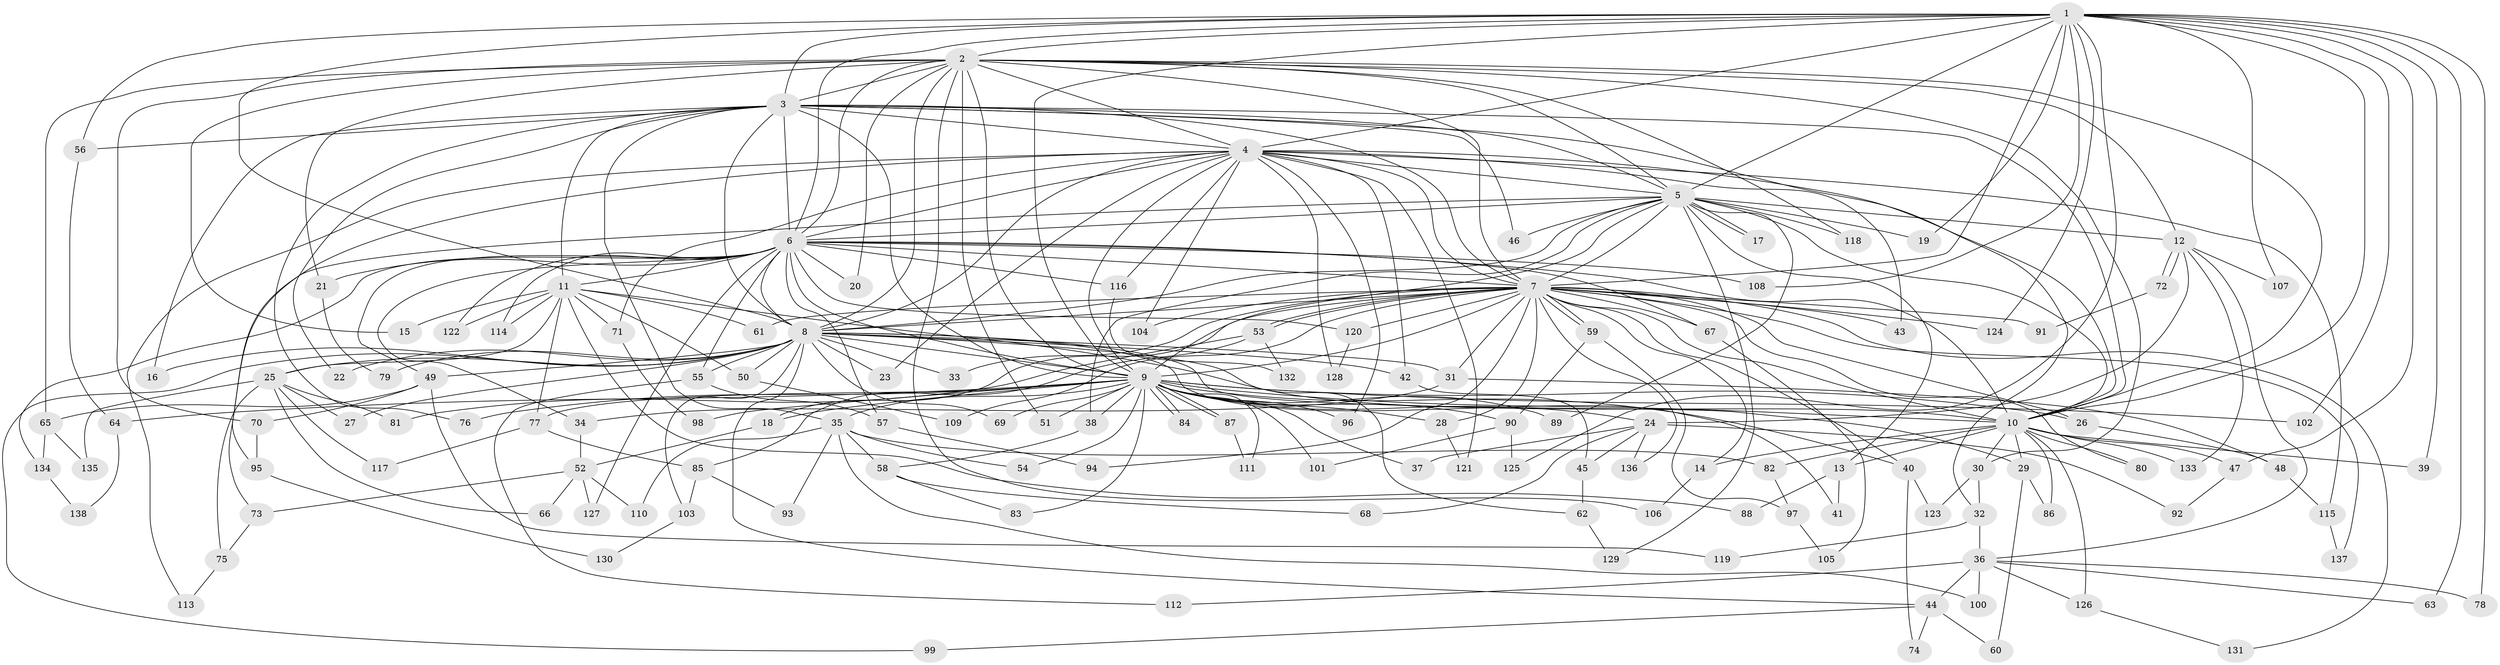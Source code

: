 // coarse degree distribution, {19: 0.009433962264150943, 17: 0.009433962264150943, 35: 0.009433962264150943, 20: 0.009433962264150943, 18: 0.018867924528301886, 21: 0.009433962264150943, 24: 0.009433962264150943, 33: 0.009433962264150943, 12: 0.009433962264150943, 14: 0.009433962264150943, 4: 0.12264150943396226, 3: 0.22641509433962265, 2: 0.4716981132075472, 6: 0.02830188679245283, 8: 0.018867924528301886, 5: 0.02830188679245283}
// Generated by graph-tools (version 1.1) at 2025/51/02/27/25 19:51:44]
// undirected, 138 vertices, 301 edges
graph export_dot {
graph [start="1"]
  node [color=gray90,style=filled];
  1;
  2;
  3;
  4;
  5;
  6;
  7;
  8;
  9;
  10;
  11;
  12;
  13;
  14;
  15;
  16;
  17;
  18;
  19;
  20;
  21;
  22;
  23;
  24;
  25;
  26;
  27;
  28;
  29;
  30;
  31;
  32;
  33;
  34;
  35;
  36;
  37;
  38;
  39;
  40;
  41;
  42;
  43;
  44;
  45;
  46;
  47;
  48;
  49;
  50;
  51;
  52;
  53;
  54;
  55;
  56;
  57;
  58;
  59;
  60;
  61;
  62;
  63;
  64;
  65;
  66;
  67;
  68;
  69;
  70;
  71;
  72;
  73;
  74;
  75;
  76;
  77;
  78;
  79;
  80;
  81;
  82;
  83;
  84;
  85;
  86;
  87;
  88;
  89;
  90;
  91;
  92;
  93;
  94;
  95;
  96;
  97;
  98;
  99;
  100;
  101;
  102;
  103;
  104;
  105;
  106;
  107;
  108;
  109;
  110;
  111;
  112;
  113;
  114;
  115;
  116;
  117;
  118;
  119;
  120;
  121;
  122;
  123;
  124;
  125;
  126;
  127;
  128;
  129;
  130;
  131;
  132;
  133;
  134;
  135;
  136;
  137;
  138;
  1 -- 2;
  1 -- 3;
  1 -- 4;
  1 -- 5;
  1 -- 6;
  1 -- 7;
  1 -- 8;
  1 -- 9;
  1 -- 10;
  1 -- 19;
  1 -- 39;
  1 -- 47;
  1 -- 56;
  1 -- 63;
  1 -- 78;
  1 -- 102;
  1 -- 107;
  1 -- 108;
  1 -- 124;
  1 -- 125;
  2 -- 3;
  2 -- 4;
  2 -- 5;
  2 -- 6;
  2 -- 7;
  2 -- 8;
  2 -- 9;
  2 -- 10;
  2 -- 12;
  2 -- 15;
  2 -- 20;
  2 -- 21;
  2 -- 30;
  2 -- 51;
  2 -- 65;
  2 -- 70;
  2 -- 106;
  2 -- 118;
  3 -- 4;
  3 -- 5;
  3 -- 6;
  3 -- 7;
  3 -- 8;
  3 -- 9;
  3 -- 10;
  3 -- 11;
  3 -- 16;
  3 -- 22;
  3 -- 32;
  3 -- 35;
  3 -- 46;
  3 -- 56;
  3 -- 76;
  4 -- 5;
  4 -- 6;
  4 -- 7;
  4 -- 8;
  4 -- 9;
  4 -- 10;
  4 -- 23;
  4 -- 42;
  4 -- 43;
  4 -- 71;
  4 -- 95;
  4 -- 96;
  4 -- 104;
  4 -- 113;
  4 -- 115;
  4 -- 116;
  4 -- 121;
  4 -- 128;
  5 -- 6;
  5 -- 7;
  5 -- 8;
  5 -- 9;
  5 -- 10;
  5 -- 12;
  5 -- 13;
  5 -- 17;
  5 -- 17;
  5 -- 19;
  5 -- 38;
  5 -- 46;
  5 -- 73;
  5 -- 89;
  5 -- 118;
  5 -- 129;
  6 -- 7;
  6 -- 8;
  6 -- 9;
  6 -- 10;
  6 -- 11;
  6 -- 20;
  6 -- 21;
  6 -- 34;
  6 -- 49;
  6 -- 55;
  6 -- 57;
  6 -- 67;
  6 -- 108;
  6 -- 114;
  6 -- 116;
  6 -- 120;
  6 -- 122;
  6 -- 127;
  6 -- 134;
  7 -- 8;
  7 -- 9;
  7 -- 10;
  7 -- 14;
  7 -- 18;
  7 -- 26;
  7 -- 28;
  7 -- 31;
  7 -- 33;
  7 -- 40;
  7 -- 43;
  7 -- 53;
  7 -- 53;
  7 -- 59;
  7 -- 59;
  7 -- 61;
  7 -- 67;
  7 -- 80;
  7 -- 91;
  7 -- 94;
  7 -- 104;
  7 -- 109;
  7 -- 120;
  7 -- 124;
  7 -- 131;
  7 -- 136;
  7 -- 137;
  8 -- 9;
  8 -- 10;
  8 -- 16;
  8 -- 22;
  8 -- 23;
  8 -- 25;
  8 -- 27;
  8 -- 29;
  8 -- 31;
  8 -- 33;
  8 -- 41;
  8 -- 42;
  8 -- 44;
  8 -- 49;
  8 -- 50;
  8 -- 55;
  8 -- 69;
  8 -- 79;
  8 -- 99;
  8 -- 103;
  9 -- 10;
  9 -- 18;
  9 -- 24;
  9 -- 26;
  9 -- 28;
  9 -- 35;
  9 -- 37;
  9 -- 38;
  9 -- 40;
  9 -- 51;
  9 -- 54;
  9 -- 64;
  9 -- 69;
  9 -- 76;
  9 -- 77;
  9 -- 83;
  9 -- 84;
  9 -- 84;
  9 -- 87;
  9 -- 87;
  9 -- 89;
  9 -- 90;
  9 -- 96;
  9 -- 98;
  9 -- 101;
  9 -- 102;
  9 -- 111;
  10 -- 13;
  10 -- 14;
  10 -- 29;
  10 -- 30;
  10 -- 39;
  10 -- 47;
  10 -- 80;
  10 -- 82;
  10 -- 86;
  10 -- 126;
  10 -- 133;
  11 -- 15;
  11 -- 25;
  11 -- 50;
  11 -- 61;
  11 -- 62;
  11 -- 71;
  11 -- 77;
  11 -- 88;
  11 -- 114;
  11 -- 122;
  12 -- 24;
  12 -- 36;
  12 -- 72;
  12 -- 72;
  12 -- 107;
  12 -- 133;
  13 -- 41;
  13 -- 88;
  14 -- 106;
  18 -- 52;
  21 -- 79;
  24 -- 37;
  24 -- 45;
  24 -- 68;
  24 -- 92;
  24 -- 136;
  25 -- 27;
  25 -- 66;
  25 -- 75;
  25 -- 81;
  25 -- 117;
  25 -- 135;
  26 -- 48;
  28 -- 121;
  29 -- 60;
  29 -- 86;
  30 -- 32;
  30 -- 123;
  31 -- 34;
  31 -- 48;
  32 -- 36;
  32 -- 119;
  34 -- 52;
  35 -- 54;
  35 -- 58;
  35 -- 82;
  35 -- 93;
  35 -- 100;
  35 -- 110;
  36 -- 44;
  36 -- 63;
  36 -- 78;
  36 -- 100;
  36 -- 112;
  36 -- 126;
  38 -- 58;
  40 -- 74;
  40 -- 123;
  42 -- 45;
  44 -- 60;
  44 -- 74;
  44 -- 99;
  45 -- 62;
  47 -- 92;
  48 -- 115;
  49 -- 65;
  49 -- 70;
  49 -- 119;
  50 -- 109;
  52 -- 66;
  52 -- 73;
  52 -- 110;
  52 -- 127;
  53 -- 81;
  53 -- 85;
  53 -- 132;
  55 -- 57;
  55 -- 112;
  56 -- 64;
  57 -- 94;
  58 -- 68;
  58 -- 83;
  59 -- 90;
  59 -- 97;
  62 -- 129;
  64 -- 138;
  65 -- 134;
  65 -- 135;
  67 -- 105;
  70 -- 95;
  71 -- 98;
  72 -- 91;
  73 -- 75;
  75 -- 113;
  77 -- 85;
  77 -- 117;
  82 -- 97;
  85 -- 93;
  85 -- 103;
  87 -- 111;
  90 -- 101;
  90 -- 125;
  95 -- 130;
  97 -- 105;
  103 -- 130;
  115 -- 137;
  116 -- 132;
  120 -- 128;
  126 -- 131;
  134 -- 138;
}
